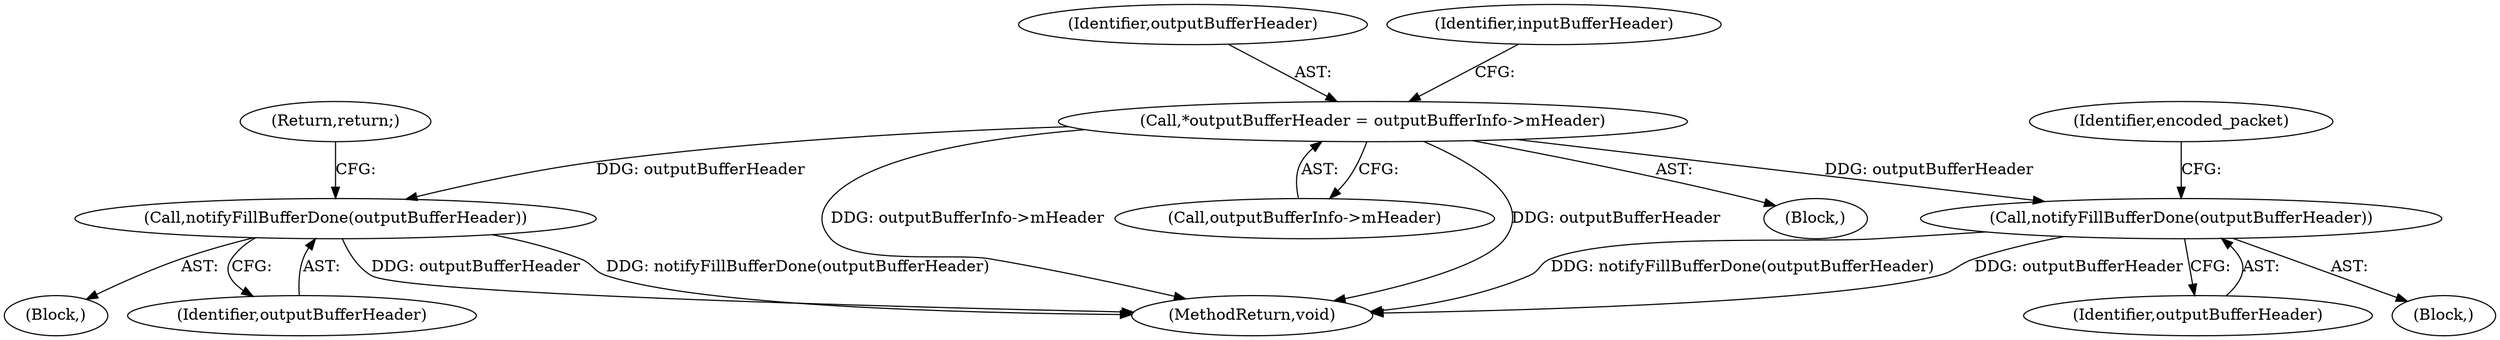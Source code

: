 digraph "0_Android_5443b57cc54f2e46b35246637be26a69e9f493e1_3@pointer" {
"1000166" [label="(Call,*outputBufferHeader = outputBufferInfo->mHeader)"];
"1000204" [label="(Call,notifyFillBufferDone(outputBufferHeader))"];
"1000530" [label="(Call,notifyFillBufferDone(outputBufferHeader))"];
"1000166" [label="(Call,*outputBufferHeader = outputBufferInfo->mHeader)"];
"1000177" [label="(Block,)"];
"1000531" [label="(Identifier,outputBufferHeader)"];
"1000530" [label="(Call,notifyFillBufferDone(outputBufferHeader))"];
"1000427" [label="(Identifier,encoded_packet)"];
"1000168" [label="(Call,outputBufferInfo->mHeader)"];
"1000541" [label="(MethodReturn,void)"];
"1000148" [label="(Block,)"];
"1000167" [label="(Identifier,outputBufferHeader)"];
"1000205" [label="(Identifier,outputBufferHeader)"];
"1000439" [label="(Block,)"];
"1000206" [label="(Return,return;)"];
"1000174" [label="(Identifier,inputBufferHeader)"];
"1000204" [label="(Call,notifyFillBufferDone(outputBufferHeader))"];
"1000166" -> "1000148"  [label="AST: "];
"1000166" -> "1000168"  [label="CFG: "];
"1000167" -> "1000166"  [label="AST: "];
"1000168" -> "1000166"  [label="AST: "];
"1000174" -> "1000166"  [label="CFG: "];
"1000166" -> "1000541"  [label="DDG: outputBufferInfo->mHeader"];
"1000166" -> "1000541"  [label="DDG: outputBufferHeader"];
"1000166" -> "1000204"  [label="DDG: outputBufferHeader"];
"1000166" -> "1000530"  [label="DDG: outputBufferHeader"];
"1000204" -> "1000177"  [label="AST: "];
"1000204" -> "1000205"  [label="CFG: "];
"1000205" -> "1000204"  [label="AST: "];
"1000206" -> "1000204"  [label="CFG: "];
"1000204" -> "1000541"  [label="DDG: outputBufferHeader"];
"1000204" -> "1000541"  [label="DDG: notifyFillBufferDone(outputBufferHeader)"];
"1000530" -> "1000439"  [label="AST: "];
"1000530" -> "1000531"  [label="CFG: "];
"1000531" -> "1000530"  [label="AST: "];
"1000427" -> "1000530"  [label="CFG: "];
"1000530" -> "1000541"  [label="DDG: outputBufferHeader"];
"1000530" -> "1000541"  [label="DDG: notifyFillBufferDone(outputBufferHeader)"];
}
